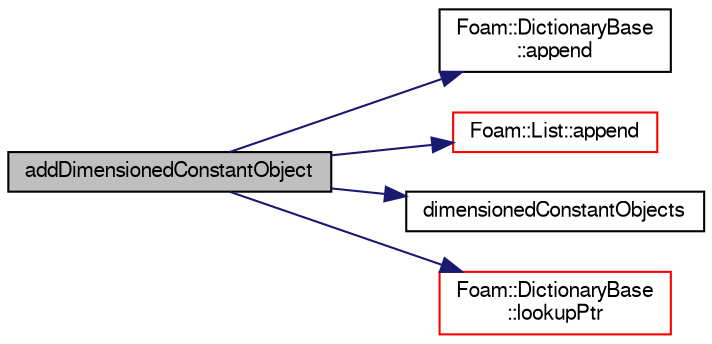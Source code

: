 digraph "addDimensionedConstantObject"
{
  bgcolor="transparent";
  edge [fontname="FreeSans",fontsize="10",labelfontname="FreeSans",labelfontsize="10"];
  node [fontname="FreeSans",fontsize="10",shape=record];
  rankdir="LR";
  Node1 [label="addDimensionedConstantObject",height=0.2,width=0.4,color="black", fillcolor="grey75", style="filled" fontcolor="black"];
  Node1 -> Node2 [color="midnightblue",fontsize="10",style="solid",fontname="FreeSans"];
  Node2 [label="Foam::DictionaryBase\l::append",height=0.2,width=0.4,color="black",URL="$a00503.html#a7d32913c049313f63764cfcad36f372e",tooltip="Add at tail of dictionary. "];
  Node1 -> Node3 [color="midnightblue",fontsize="10",style="solid",fontname="FreeSans"];
  Node3 [label="Foam::List::append",height=0.2,width=0.4,color="red",URL="$a01325.html#a399dd2bf0d9a32016717dc90126f016b",tooltip="Append an element at the end of the list. "];
  Node1 -> Node4 [color="midnightblue",fontsize="10",style="solid",fontname="FreeSans"];
  Node4 [label="dimensionedConstantObjects",height=0.2,width=0.4,color="black",URL="$a10256.html#a5a78fd8d00bb67803f002f7bbfdc413b",tooltip="Get access to registered dimensionedConstant switch objects. "];
  Node1 -> Node5 [color="midnightblue",fontsize="10",style="solid",fontname="FreeSans"];
  Node5 [label="Foam::DictionaryBase\l::lookupPtr",height=0.2,width=0.4,color="red",URL="$a00503.html#ae30f6a105eb255b4a501298f2114327d",tooltip="Find and return an entry if present, otherwise return NULL. "];
}
